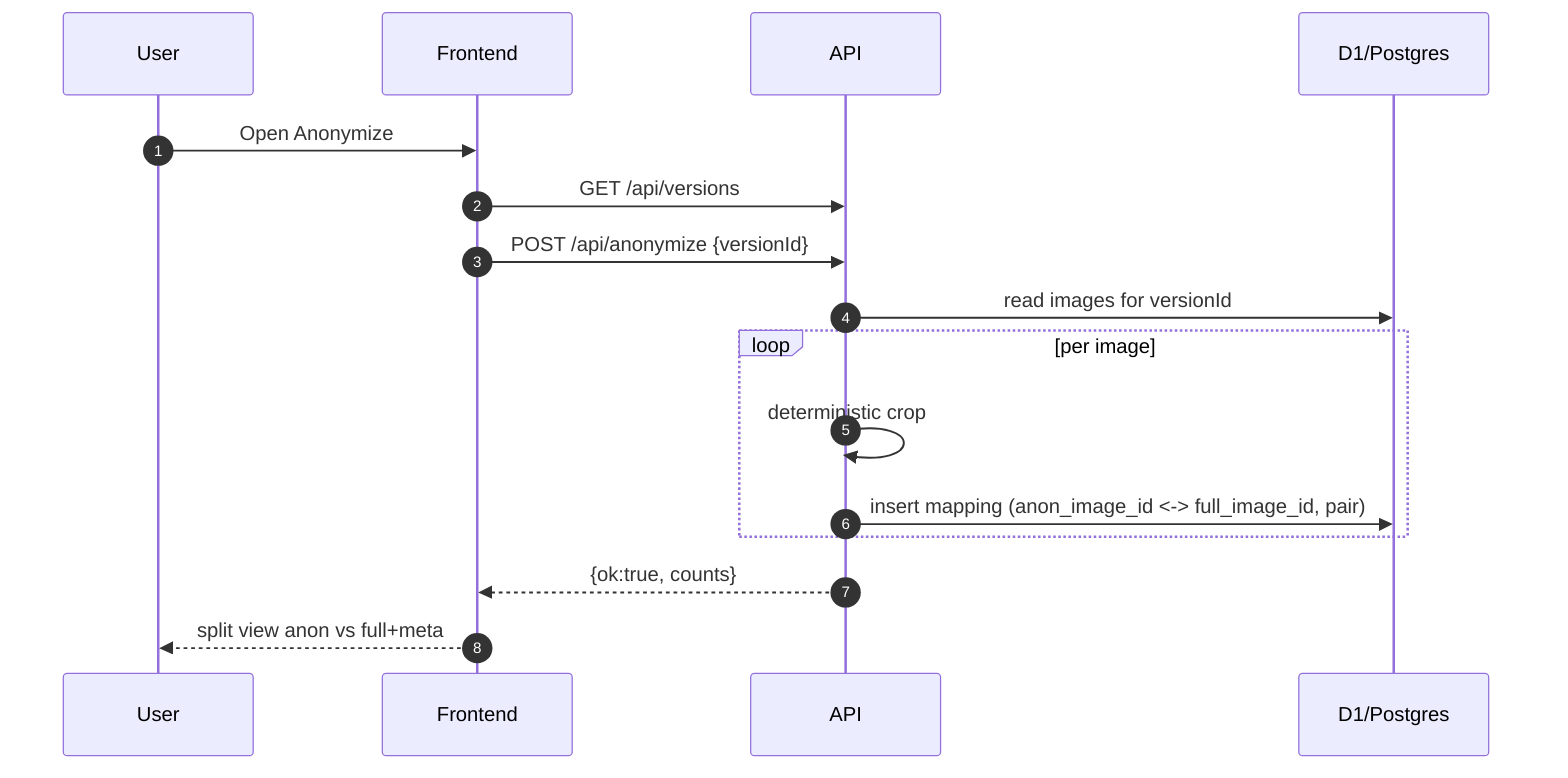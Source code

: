 sequenceDiagram
  autonumber
  participant U as User
  participant FE as Frontend
  participant API as API
  participant DB as D1/Postgres

  U->>FE: Open Anonymize
  FE->>API: GET /api/versions
  FE->>API: POST /api/anonymize {versionId}
  API->>DB: read images for versionId
  loop per image
    API->>API: deterministic crop
    API->>DB: insert mapping (anon_image_id <-> full_image_id, pair)
  end
  API-->>FE: {ok:true, counts}
  FE-->>U: split view anon vs full+meta